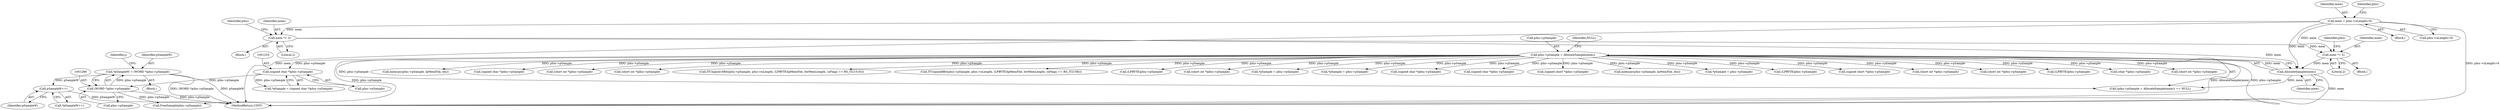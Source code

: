 digraph "0_gstreamer_bc2cdd57d549ab3ba59782e9b395d0cd683fd3ac@pointer" {
"1001310" [label="(Call,pSampleW++)"];
"1001283" [label="(Call,*pSampleW = (WORD *)pIns->pSample)"];
"1001285" [label="(Call,(WORD *)pIns->pSample)"];
"1001252" [label="(Call,(signed char *)pIns->pSample)"];
"1000180" [label="(Call,pIns->pSample = AllocateSample(mem))"];
"1000184" [label="(Call,AllocateSample(mem))"];
"1000157" [label="(Call,mem *= 2)"];
"1000112" [label="(Call,mem = pIns->nLength+6)"];
"1000170" [label="(Call,mem *= 2)"];
"1000184" [label="(Call,AllocateSample(mem))"];
"1000466" [label="(Call,memcpy(pIns->pSample, lpMemFile, len))"];
"1000529" [label="(Call,(signed char *)pIns->pSample)"];
"1001250" [label="(Call,*pSample = (signed char *)pIns->pSample)"];
"1001112" [label="(Call,(short int *)pIns->pSample)"];
"1000850" [label="(Call,(short int *)pIns->pSample)"];
"1000965" [label="(Call,ITUnpack16Bit(pIns->pSample, pIns->nLength, (LPBYTE)lpMemFile, dwMemLength, (nFlags == RS_IT21516)))"];
"1001252" [label="(Call,(signed char *)pIns->pSample)"];
"1000950" [label="(Call,ITUnpack8Bit(pIns->pSample, pIns->nLength, (LPBYTE)lpMemFile, dwMemLength, (nFlags == RS_IT2158)))"];
"1000170" [label="(Call,mem *= 2)"];
"1000106" [label="(Block,)"];
"1000179" [label="(Call,(pIns->pSample = AllocateSample(mem)) == NULL)"];
"1001285" [label="(Call,(WORD *)pIns->pSample)"];
"1000157" [label="(Call,mem *= 2)"];
"1001514" [label="(Call,(LPBYTE)pIns->pSample)"];
"1000114" [label="(Call,pIns->nLength+6)"];
"1000180" [label="(Call,pIns->pSample = AllocateSample(mem))"];
"1001254" [label="(Call,pIns->pSample)"];
"1000475" [label="(Call,(short int *)pIns->pSample)"];
"1000113" [label="(Identifier,mem)"];
"1001311" [label="(Identifier,pSampleW)"];
"1000186" [label="(Identifier,NULL)"];
"1000322" [label="(Call,*pSample = pIns->pSample)"];
"1000156" [label="(Block,)"];
"1000257" [label="(Call,*pSample = pIns->pSample)"];
"1000635" [label="(Call,(signed char *)pIns->pSample)"];
"1000735" [label="(Call,(signed char *)pIns->pSample)"];
"1000112" [label="(Call,mem = pIns->nLength+6)"];
"1002045" [label="(MethodReturn,UINT)"];
"1000159" [label="(Literal,2)"];
"1002030" [label="(Call,FreeSample(pIns->pSample))"];
"1001816" [label="(Call,(signed short *)pIns->pSample)"];
"1002009" [label="(Call,memcpy(pIns->pSample, lpMemFile, len))"];
"1000172" [label="(Literal,2)"];
"1000175" [label="(Identifier,pIns)"];
"1000217" [label="(Call,*pSample = pIns->pSample)"];
"1000158" [label="(Identifier,mem)"];
"1001236" [label="(Block,)"];
"1001327" [label="(Call,(LPBYTE)pIns->pSample)"];
"1001643" [label="(Call,(signed short *)pIns->pSample)"];
"1000181" [label="(Call,pIns->pSample)"];
"1000185" [label="(Identifier,mem)"];
"1001293" [label="(Identifier,j)"];
"1000584" [label="(Call,(short int *)pIns->pSample)"];
"1000171" [label="(Identifier,mem)"];
"1000122" [label="(Identifier,pIns)"];
"1000169" [label="(Block,)"];
"1001284" [label="(Identifier,pSampleW)"];
"1001287" [label="(Call,pIns->pSample)"];
"1001310" [label="(Call,pSampleW++)"];
"1000412" [label="(Call,(short int *)pIns->pSample)"];
"1001283" [label="(Call,*pSampleW = (WORD *)pIns->pSample)"];
"1001021" [label="(Call,(LPBYTE)pIns->pSample)"];
"1001188" [label="(Call,(char *)pIns->pSample)"];
"1000162" [label="(Identifier,pIns)"];
"1001309" [label="(Call,*pSampleW++)"];
"1001929" [label="(Call,(short int *)pIns->pSample)"];
"1001310" -> "1001309"  [label="AST: "];
"1001310" -> "1001311"  [label="CFG: "];
"1001311" -> "1001310"  [label="AST: "];
"1001309" -> "1001310"  [label="CFG: "];
"1001310" -> "1002045"  [label="DDG: pSampleW"];
"1001283" -> "1001310"  [label="DDG: pSampleW"];
"1001283" -> "1001236"  [label="AST: "];
"1001283" -> "1001285"  [label="CFG: "];
"1001284" -> "1001283"  [label="AST: "];
"1001285" -> "1001283"  [label="AST: "];
"1001293" -> "1001283"  [label="CFG: "];
"1001283" -> "1002045"  [label="DDG: (WORD *)pIns->pSample"];
"1001283" -> "1002045"  [label="DDG: pSampleW"];
"1001285" -> "1001283"  [label="DDG: pIns->pSample"];
"1001285" -> "1001287"  [label="CFG: "];
"1001286" -> "1001285"  [label="AST: "];
"1001287" -> "1001285"  [label="AST: "];
"1001285" -> "1002045"  [label="DDG: pIns->pSample"];
"1001252" -> "1001285"  [label="DDG: pIns->pSample"];
"1001285" -> "1002030"  [label="DDG: pIns->pSample"];
"1001252" -> "1001250"  [label="AST: "];
"1001252" -> "1001254"  [label="CFG: "];
"1001253" -> "1001252"  [label="AST: "];
"1001254" -> "1001252"  [label="AST: "];
"1001250" -> "1001252"  [label="CFG: "];
"1001252" -> "1001250"  [label="DDG: pIns->pSample"];
"1000180" -> "1001252"  [label="DDG: pIns->pSample"];
"1000180" -> "1000179"  [label="AST: "];
"1000180" -> "1000184"  [label="CFG: "];
"1000181" -> "1000180"  [label="AST: "];
"1000184" -> "1000180"  [label="AST: "];
"1000186" -> "1000180"  [label="CFG: "];
"1000180" -> "1002045"  [label="DDG: AllocateSample(mem)"];
"1000180" -> "1002045"  [label="DDG: pIns->pSample"];
"1000180" -> "1000179"  [label="DDG: pIns->pSample"];
"1000184" -> "1000180"  [label="DDG: mem"];
"1000180" -> "1000217"  [label="DDG: pIns->pSample"];
"1000180" -> "1000257"  [label="DDG: pIns->pSample"];
"1000180" -> "1000322"  [label="DDG: pIns->pSample"];
"1000180" -> "1000412"  [label="DDG: pIns->pSample"];
"1000180" -> "1000466"  [label="DDG: pIns->pSample"];
"1000180" -> "1000475"  [label="DDG: pIns->pSample"];
"1000180" -> "1000529"  [label="DDG: pIns->pSample"];
"1000180" -> "1000584"  [label="DDG: pIns->pSample"];
"1000180" -> "1000635"  [label="DDG: pIns->pSample"];
"1000180" -> "1000735"  [label="DDG: pIns->pSample"];
"1000180" -> "1000850"  [label="DDG: pIns->pSample"];
"1000180" -> "1000950"  [label="DDG: pIns->pSample"];
"1000180" -> "1000965"  [label="DDG: pIns->pSample"];
"1000180" -> "1001021"  [label="DDG: pIns->pSample"];
"1000180" -> "1001112"  [label="DDG: pIns->pSample"];
"1000180" -> "1001188"  [label="DDG: pIns->pSample"];
"1000180" -> "1001327"  [label="DDG: pIns->pSample"];
"1000180" -> "1001514"  [label="DDG: pIns->pSample"];
"1000180" -> "1001643"  [label="DDG: pIns->pSample"];
"1000180" -> "1001816"  [label="DDG: pIns->pSample"];
"1000180" -> "1001929"  [label="DDG: pIns->pSample"];
"1000180" -> "1002009"  [label="DDG: pIns->pSample"];
"1000180" -> "1002030"  [label="DDG: pIns->pSample"];
"1000184" -> "1000185"  [label="CFG: "];
"1000185" -> "1000184"  [label="AST: "];
"1000184" -> "1002045"  [label="DDG: mem"];
"1000184" -> "1000179"  [label="DDG: mem"];
"1000157" -> "1000184"  [label="DDG: mem"];
"1000112" -> "1000184"  [label="DDG: mem"];
"1000170" -> "1000184"  [label="DDG: mem"];
"1000157" -> "1000156"  [label="AST: "];
"1000157" -> "1000159"  [label="CFG: "];
"1000158" -> "1000157"  [label="AST: "];
"1000159" -> "1000157"  [label="AST: "];
"1000162" -> "1000157"  [label="CFG: "];
"1000112" -> "1000157"  [label="DDG: mem"];
"1000157" -> "1000170"  [label="DDG: mem"];
"1000112" -> "1000106"  [label="AST: "];
"1000112" -> "1000114"  [label="CFG: "];
"1000113" -> "1000112"  [label="AST: "];
"1000114" -> "1000112"  [label="AST: "];
"1000122" -> "1000112"  [label="CFG: "];
"1000112" -> "1002045"  [label="DDG: pIns->nLength+6"];
"1000112" -> "1002045"  [label="DDG: mem"];
"1000112" -> "1000170"  [label="DDG: mem"];
"1000170" -> "1000169"  [label="AST: "];
"1000170" -> "1000172"  [label="CFG: "];
"1000171" -> "1000170"  [label="AST: "];
"1000172" -> "1000170"  [label="AST: "];
"1000175" -> "1000170"  [label="CFG: "];
}
